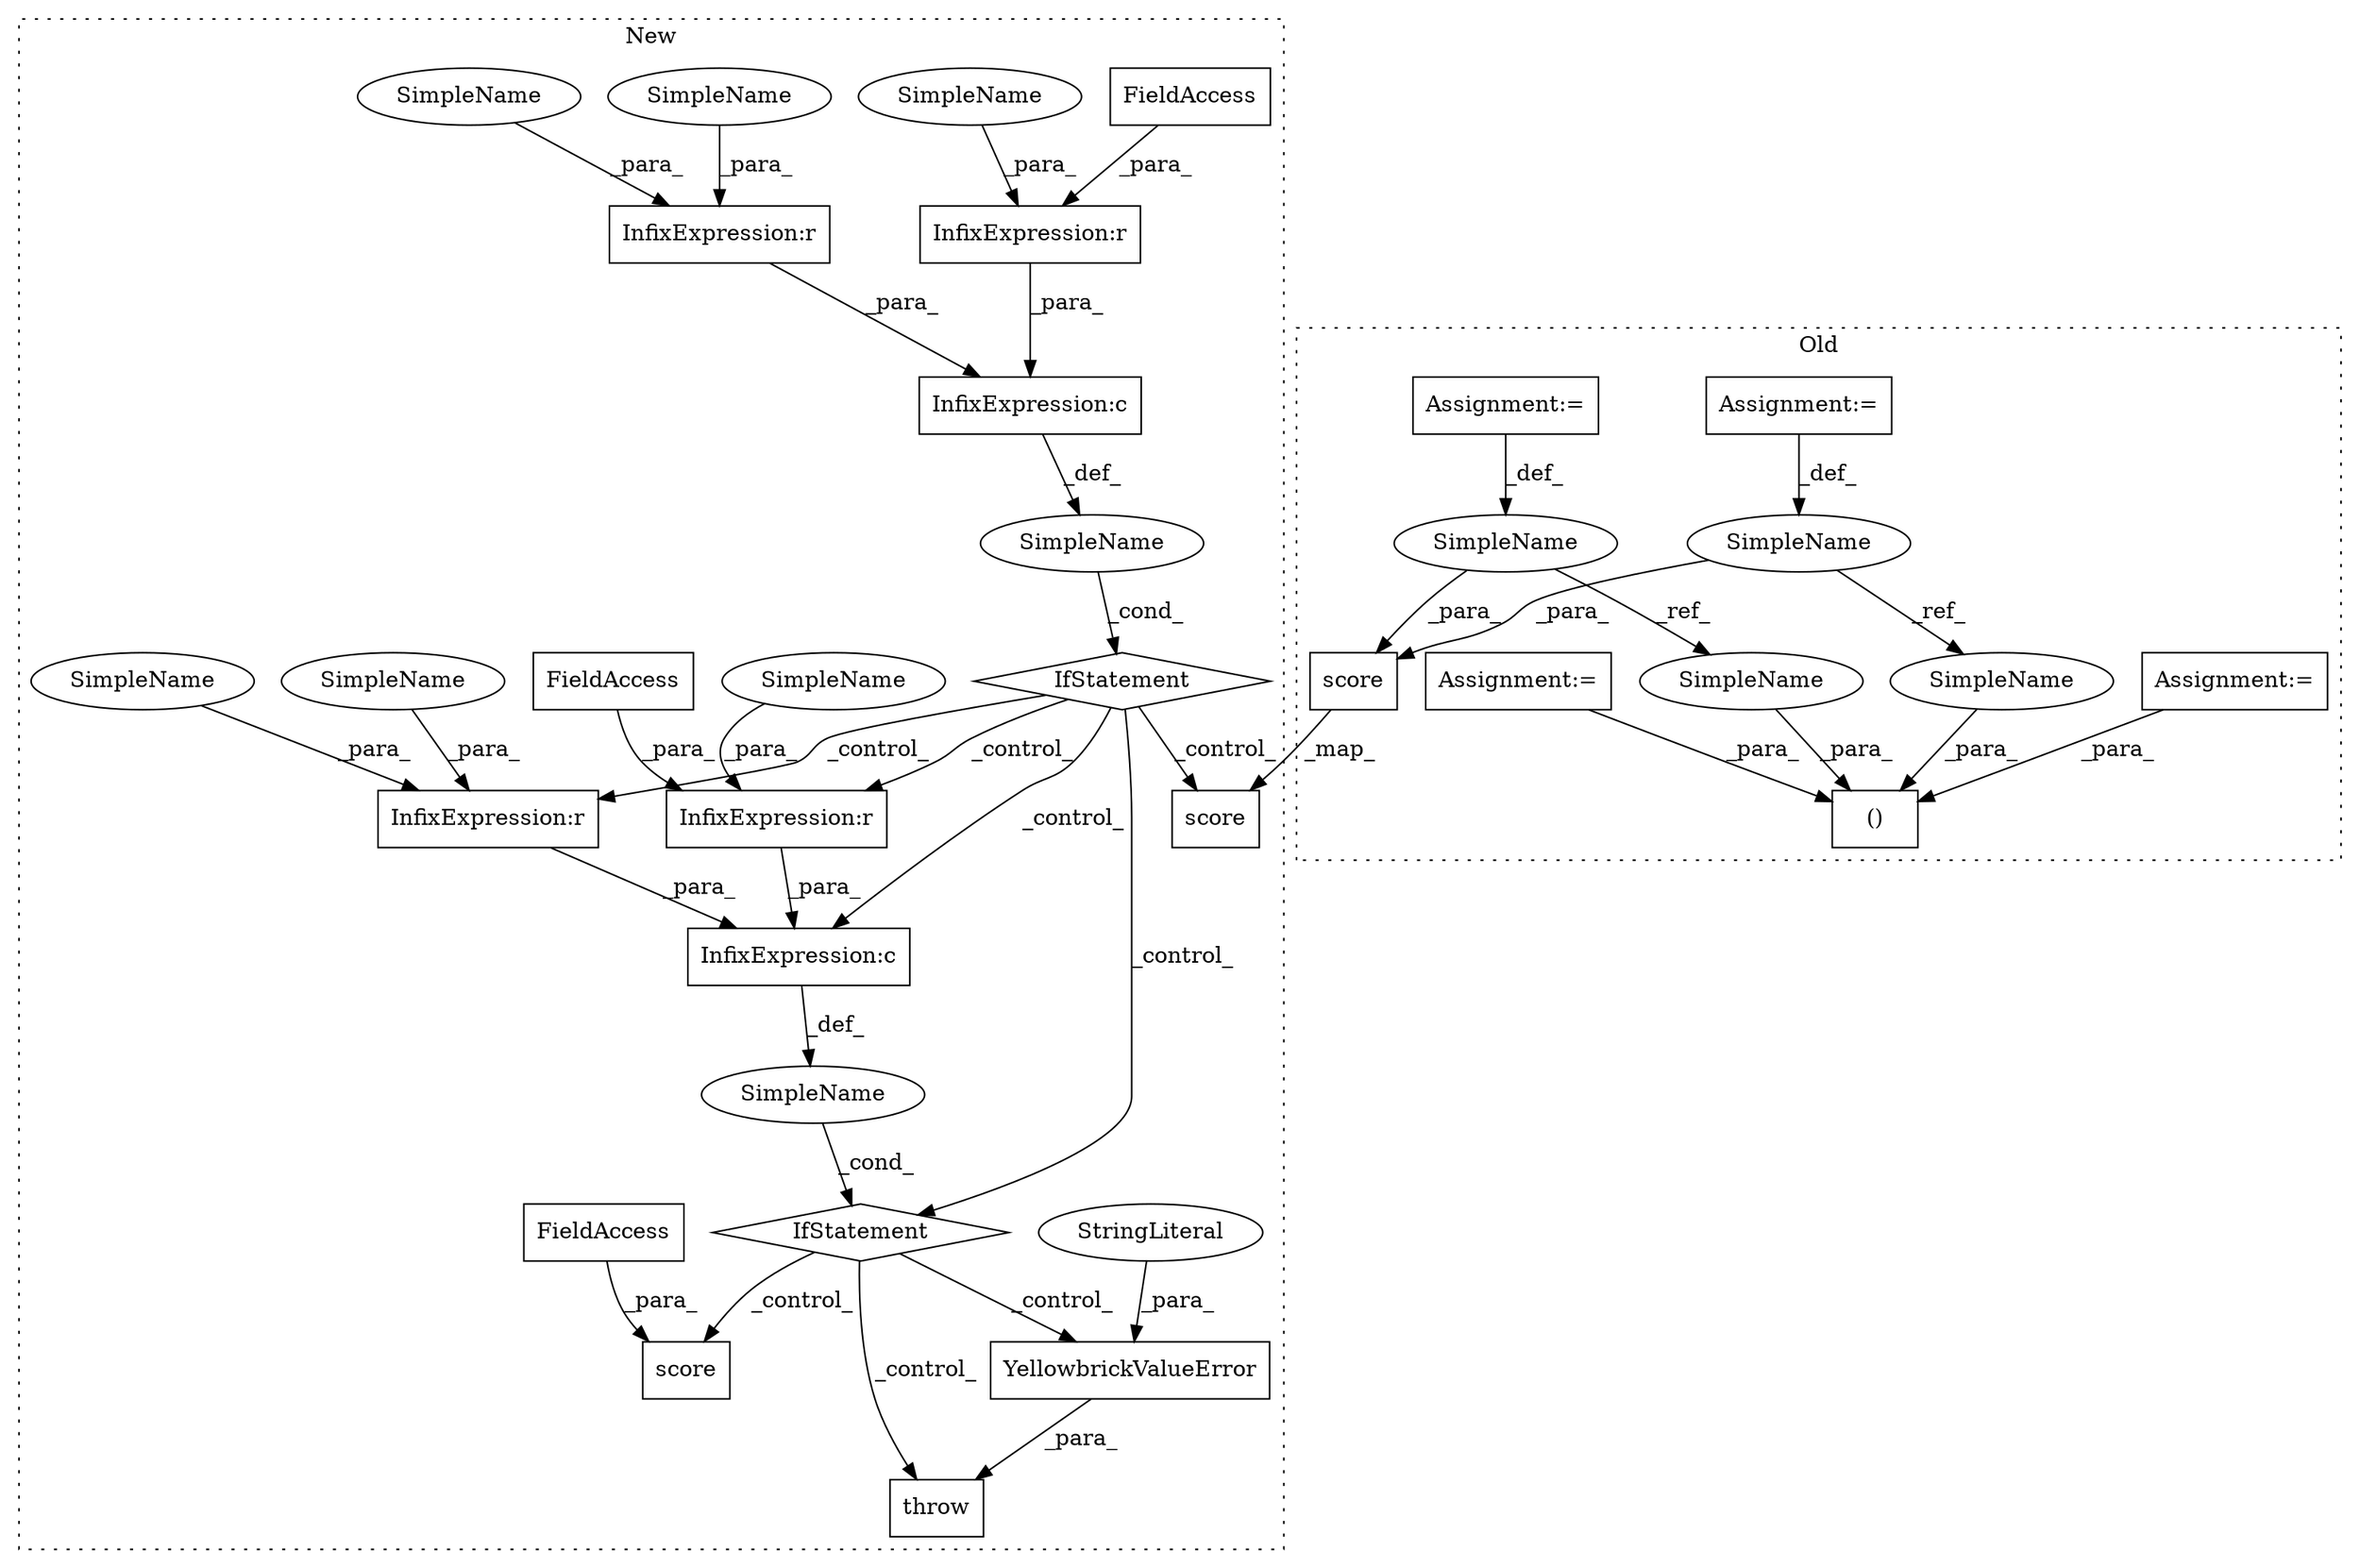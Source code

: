 digraph G {
subgraph cluster0 {
1 [label="()" a="106" s="3083" l="65" shape="box"];
11 [label="SimpleName" a="42" s="2903" l="6" shape="ellipse"];
12 [label="score" a="32" s="3242,3261" l="6,1" shape="box"];
21 [label="SimpleName" a="42" s="2887" l="6" shape="ellipse"];
22 [label="Assignment:=" a="7" s="2887" l="6" shape="box"];
23 [label="Assignment:=" a="7" s="2903" l="6" shape="box"];
24 [label="Assignment:=" a="7" s="2936" l="7" shape="box"];
25 [label="Assignment:=" a="7" s="2919" l="7" shape="box"];
29 [label="SimpleName" a="42" s="3142" l="6" shape="ellipse"];
30 [label="SimpleName" a="42" s="3103" l="6" shape="ellipse"];
label = "Old";
style="dotted";
}
subgraph cluster1 {
2 [label="throw" a="53" s="3128" l="6" shape="box"];
3 [label="IfStatement" a="25" s="3078,3118" l="4,2" shape="diamond"];
4 [label="SimpleName" a="42" s="" l="" shape="ellipse"];
5 [label="InfixExpression:r" a="27" s="3109" l="4" shape="box"];
6 [label="IfStatement" a="25" s="2986,3026" l="4,2" shape="diamond"];
7 [label="SimpleName" a="42" s="" l="" shape="ellipse"];
8 [label="InfixExpression:r" a="27" s="3017" l="4" shape="box"];
9 [label="FieldAccess" a="22" s="3011" l="6" shape="box"];
10 [label="FieldAccess" a="22" s="3103" l="6" shape="box"];
13 [label="score" a="32" s="3040,3059" l="6,1" shape="box"];
14 [label="InfixExpression:r" a="27" s="3089" l="4" shape="box"];
15 [label="score" a="32" s="3231,3252" l="6,1" shape="box"];
16 [label="InfixExpression:r" a="27" s="2997" l="4" shape="box"];
17 [label="InfixExpression:c" a="27" s="3006" l="4" shape="box"];
18 [label="InfixExpression:c" a="27" s="3098" l="4" shape="box"];
19 [label="YellowbrickValueError" a="32" s="3134,3204" l="22,1" shape="box"];
20 [label="FieldAccess" a="22" s="3245" l="7" shape="box"];
26 [label="StringLiteral" a="45" s="3156" l="48" shape="ellipse"];
27 [label="SimpleName" a="42" s="2991" l="6" shape="ellipse"];
28 [label="SimpleName" a="42" s="3083" l="6" shape="ellipse"];
31 [label="SimpleName" a="42" s="3021" l="4" shape="ellipse"];
32 [label="SimpleName" a="42" s="3093" l="4" shape="ellipse"];
33 [label="SimpleName" a="42" s="3113" l="4" shape="ellipse"];
34 [label="SimpleName" a="42" s="3001" l="4" shape="ellipse"];
label = "New";
style="dotted";
}
3 -> 19 [label="_control_"];
3 -> 15 [label="_control_"];
3 -> 2 [label="_control_"];
4 -> 3 [label="_cond_"];
5 -> 18 [label="_para_"];
6 -> 5 [label="_control_"];
6 -> 3 [label="_control_"];
6 -> 14 [label="_control_"];
6 -> 13 [label="_control_"];
6 -> 18 [label="_control_"];
7 -> 6 [label="_cond_"];
8 -> 17 [label="_para_"];
9 -> 8 [label="_para_"];
10 -> 5 [label="_para_"];
11 -> 29 [label="_ref_"];
11 -> 12 [label="_para_"];
12 -> 13 [label="_map_"];
14 -> 18 [label="_para_"];
16 -> 17 [label="_para_"];
17 -> 7 [label="_def_"];
18 -> 4 [label="_def_"];
19 -> 2 [label="_para_"];
20 -> 15 [label="_para_"];
21 -> 12 [label="_para_"];
21 -> 30 [label="_ref_"];
22 -> 21 [label="_def_"];
23 -> 11 [label="_def_"];
24 -> 1 [label="_para_"];
25 -> 1 [label="_para_"];
26 -> 19 [label="_para_"];
27 -> 16 [label="_para_"];
28 -> 14 [label="_para_"];
29 -> 1 [label="_para_"];
30 -> 1 [label="_para_"];
31 -> 8 [label="_para_"];
32 -> 14 [label="_para_"];
33 -> 5 [label="_para_"];
34 -> 16 [label="_para_"];
}